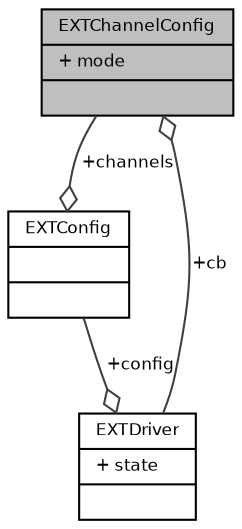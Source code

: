 digraph "EXTChannelConfig"
{
  bgcolor="transparent";
  edge [fontname="Helvetica",fontsize="8",labelfontname="Helvetica",labelfontsize="8"];
  node [fontname="Helvetica",fontsize="8",shape=record];
  Node1 [label="{EXTChannelConfig\n|+ mode\l|}",height=0.2,width=0.4,color="black", fillcolor="grey75", style="filled", fontcolor="black"];
  Node2 -> Node1 [color="grey25",fontsize="8",style="solid",label=" +cb" ,arrowhead="odiamond",fontname="Helvetica"];
  Node2 [label="{EXTDriver\n|+ state\l|}",height=0.2,width=0.4,color="black",URL="$struct_e_x_t_driver.html",tooltip="Structure representing an EXT driver. "];
  Node3 -> Node2 [color="grey25",fontsize="8",style="solid",label=" +config" ,arrowhead="odiamond",fontname="Helvetica"];
  Node3 [label="{EXTConfig\n||}",height=0.2,width=0.4,color="black",URL="$struct_e_x_t_config.html",tooltip="Driver configuration structure. "];
  Node1 -> Node3 [color="grey25",fontsize="8",style="solid",label=" +channels" ,arrowhead="odiamond",fontname="Helvetica"];
}
